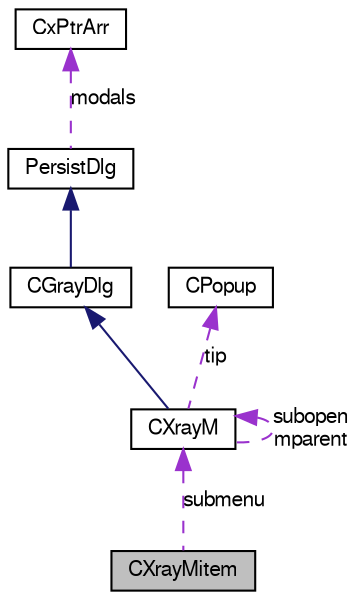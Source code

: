 digraph G
{
  edge [fontname="FreeSans",fontsize="10",labelfontname="FreeSans",labelfontsize="10"];
  node [fontname="FreeSans",fontsize="10",shape=record];
  Node1 [label="CXrayMitem",height=0.2,width=0.4,color="black", fillcolor="grey75", style="filled" fontcolor="black"];
  Node2 -> Node1 [dir=back,color="darkorchid3",fontsize="10",style="dashed",label="submenu",fontname="FreeSans"];
  Node2 [label="CXrayM",height=0.2,width=0.4,color="black", fillcolor="white", style="filled",URL="$class_c_xray_m.html"];
  Node3 -> Node2 [dir=back,color="midnightblue",fontsize="10",style="solid",fontname="FreeSans"];
  Node3 [label="CGrayDlg",height=0.2,width=0.4,color="black", fillcolor="white", style="filled",URL="$class_c_gray_dlg.html"];
  Node4 -> Node3 [dir=back,color="midnightblue",fontsize="10",style="solid",fontname="FreeSans"];
  Node4 [label="PersistDlg",height=0.2,width=0.4,color="black", fillcolor="white", style="filled",URL="$class_persist_dlg.html"];
  Node5 -> Node4 [dir=back,color="darkorchid3",fontsize="10",style="dashed",label="modals",fontname="FreeSans"];
  Node5 [label="CxPtrArr",height=0.2,width=0.4,color="black", fillcolor="white", style="filled",URL="$class_cx_ptr_arr.html"];
  Node6 -> Node2 [dir=back,color="darkorchid3",fontsize="10",style="dashed",label="tip",fontname="FreeSans"];
  Node6 [label="CPopup",height=0.2,width=0.4,color="black", fillcolor="white", style="filled",URL="$class_c_popup.html"];
  Node2 -> Node2 [dir=back,color="darkorchid3",fontsize="10",style="dashed",label="subopen\nmparent",fontname="FreeSans"];
}
